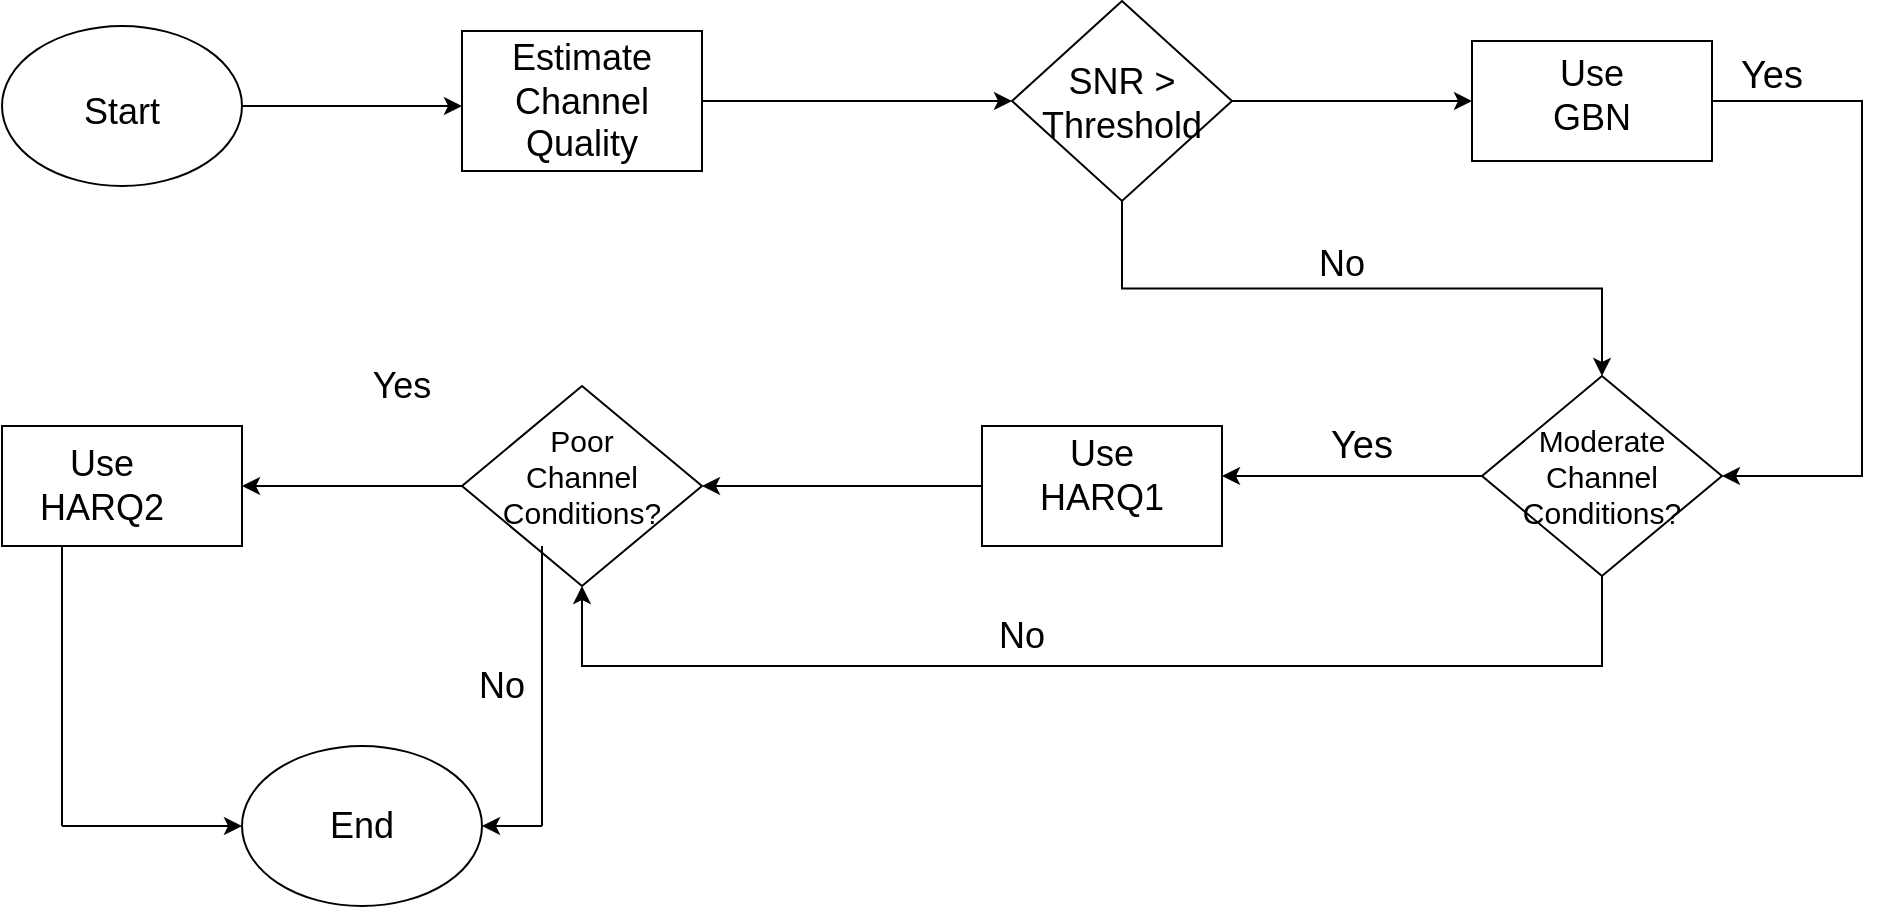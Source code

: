 <mxfile scale="0.8" border="15" version="24.3.1" type="device">
  <diagram name="Page-1" id="RXJpmtvG1LazTKa4miqF">
    <mxGraphModel dx="1050" dy="522" grid="1" gridSize="10" guides="1" tooltips="1" connect="1" arrows="1" fold="1" page="1" pageScale="1" pageWidth="827" pageHeight="1169" math="0" shadow="0">
      <root>
        <mxCell id="0" />
        <mxCell id="1" parent="0" />
        <mxCell id="p6ulh9Zvrn2zn8_a1JV_-1" style="edgeStyle=orthogonalEdgeStyle;rounded=0;orthogonalLoop=1;jettySize=auto;html=1;exitX=1;exitY=0.5;exitDx=0;exitDy=0;" edge="1" parent="1" source="p6ulh9Zvrn2zn8_a1JV_-2">
          <mxGeometry relative="1" as="geometry">
            <mxPoint x="280" y="160" as="targetPoint" />
          </mxGeometry>
        </mxCell>
        <mxCell id="p6ulh9Zvrn2zn8_a1JV_-2" value="" style="ellipse;whiteSpace=wrap;html=1;" vertex="1" parent="1">
          <mxGeometry x="50" y="120" width="120" height="80" as="geometry" />
        </mxCell>
        <mxCell id="p6ulh9Zvrn2zn8_a1JV_-3" style="edgeStyle=orthogonalEdgeStyle;rounded=0;orthogonalLoop=1;jettySize=auto;html=1;exitX=1;exitY=0.5;exitDx=0;exitDy=0;entryX=0;entryY=0.5;entryDx=0;entryDy=0;" edge="1" parent="1" source="p6ulh9Zvrn2zn8_a1JV_-4" target="p6ulh9Zvrn2zn8_a1JV_-10">
          <mxGeometry relative="1" as="geometry" />
        </mxCell>
        <mxCell id="p6ulh9Zvrn2zn8_a1JV_-4" value="" style="rounded=0;whiteSpace=wrap;html=1;" vertex="1" parent="1">
          <mxGeometry x="280" y="122.5" width="120" height="70" as="geometry" />
        </mxCell>
        <mxCell id="p6ulh9Zvrn2zn8_a1JV_-5" style="edgeStyle=orthogonalEdgeStyle;rounded=0;orthogonalLoop=1;jettySize=auto;html=1;exitX=1;exitY=0.5;exitDx=0;exitDy=0;entryX=1;entryY=0.5;entryDx=0;entryDy=0;" edge="1" parent="1" source="p6ulh9Zvrn2zn8_a1JV_-6" target="p6ulh9Zvrn2zn8_a1JV_-13">
          <mxGeometry relative="1" as="geometry">
            <Array as="points">
              <mxPoint x="980" y="158" />
              <mxPoint x="980" y="345" />
            </Array>
          </mxGeometry>
        </mxCell>
        <mxCell id="p6ulh9Zvrn2zn8_a1JV_-6" value="" style="rounded=0;whiteSpace=wrap;html=1;" vertex="1" parent="1">
          <mxGeometry x="785" y="127.5" width="120" height="60" as="geometry" />
        </mxCell>
        <mxCell id="p6ulh9Zvrn2zn8_a1JV_-7" value="" style="rounded=0;whiteSpace=wrap;html=1;" vertex="1" parent="1">
          <mxGeometry x="540" y="320" width="120" height="60" as="geometry" />
        </mxCell>
        <mxCell id="p6ulh9Zvrn2zn8_a1JV_-8" style="edgeStyle=orthogonalEdgeStyle;rounded=0;orthogonalLoop=1;jettySize=auto;html=1;exitX=1;exitY=0.5;exitDx=0;exitDy=0;entryX=0;entryY=0.5;entryDx=0;entryDy=0;" edge="1" parent="1" source="p6ulh9Zvrn2zn8_a1JV_-10" target="p6ulh9Zvrn2zn8_a1JV_-6">
          <mxGeometry relative="1" as="geometry" />
        </mxCell>
        <mxCell id="p6ulh9Zvrn2zn8_a1JV_-9" style="edgeStyle=orthogonalEdgeStyle;rounded=0;orthogonalLoop=1;jettySize=auto;html=1;exitX=0.5;exitY=1;exitDx=0;exitDy=0;entryX=0.5;entryY=0;entryDx=0;entryDy=0;" edge="1" parent="1" source="p6ulh9Zvrn2zn8_a1JV_-10" target="p6ulh9Zvrn2zn8_a1JV_-13">
          <mxGeometry relative="1" as="geometry" />
        </mxCell>
        <mxCell id="p6ulh9Zvrn2zn8_a1JV_-10" value="" style="rhombus;whiteSpace=wrap;html=1;" vertex="1" parent="1">
          <mxGeometry x="555" y="107.5" width="110" height="100" as="geometry" />
        </mxCell>
        <mxCell id="p6ulh9Zvrn2zn8_a1JV_-11" style="edgeStyle=orthogonalEdgeStyle;rounded=0;orthogonalLoop=1;jettySize=auto;html=1;exitX=0.5;exitY=1;exitDx=0;exitDy=0;entryX=0.5;entryY=1;entryDx=0;entryDy=0;" edge="1" parent="1" source="p6ulh9Zvrn2zn8_a1JV_-13" target="p6ulh9Zvrn2zn8_a1JV_-14">
          <mxGeometry relative="1" as="geometry">
            <Array as="points">
              <mxPoint x="850" y="440" />
              <mxPoint x="340" y="440" />
            </Array>
          </mxGeometry>
        </mxCell>
        <mxCell id="p6ulh9Zvrn2zn8_a1JV_-12" style="edgeStyle=orthogonalEdgeStyle;rounded=0;orthogonalLoop=1;jettySize=auto;html=1;exitX=0;exitY=0.5;exitDx=0;exitDy=0;" edge="1" parent="1" source="p6ulh9Zvrn2zn8_a1JV_-13">
          <mxGeometry relative="1" as="geometry">
            <mxPoint x="660" y="345" as="targetPoint" />
          </mxGeometry>
        </mxCell>
        <mxCell id="p6ulh9Zvrn2zn8_a1JV_-13" value="" style="rhombus;whiteSpace=wrap;html=1;" vertex="1" parent="1">
          <mxGeometry x="790" y="295" width="120" height="100" as="geometry" />
        </mxCell>
        <mxCell id="p6ulh9Zvrn2zn8_a1JV_-42" style="edgeStyle=orthogonalEdgeStyle;rounded=0;orthogonalLoop=1;jettySize=auto;html=1;exitX=0;exitY=0.5;exitDx=0;exitDy=0;entryX=1;entryY=0.5;entryDx=0;entryDy=0;" edge="1" parent="1" source="p6ulh9Zvrn2zn8_a1JV_-14" target="p6ulh9Zvrn2zn8_a1JV_-15">
          <mxGeometry relative="1" as="geometry" />
        </mxCell>
        <mxCell id="p6ulh9Zvrn2zn8_a1JV_-14" value="" style="rhombus;whiteSpace=wrap;html=1;" vertex="1" parent="1">
          <mxGeometry x="280" y="300" width="120" height="100" as="geometry" />
        </mxCell>
        <mxCell id="p6ulh9Zvrn2zn8_a1JV_-15" value="" style="rounded=0;whiteSpace=wrap;html=1;" vertex="1" parent="1">
          <mxGeometry x="50" y="320" width="120" height="60" as="geometry" />
        </mxCell>
        <mxCell id="p6ulh9Zvrn2zn8_a1JV_-16" value="" style="ellipse;whiteSpace=wrap;html=1;" vertex="1" parent="1">
          <mxGeometry x="170" y="480" width="120" height="80" as="geometry" />
        </mxCell>
        <mxCell id="p6ulh9Zvrn2zn8_a1JV_-17" value="" style="endArrow=classic;html=1;rounded=0;exitX=0;exitY=0.5;exitDx=0;exitDy=0;entryX=1;entryY=0.5;entryDx=0;entryDy=0;" edge="1" parent="1" source="p6ulh9Zvrn2zn8_a1JV_-7" target="p6ulh9Zvrn2zn8_a1JV_-14">
          <mxGeometry width="50" height="50" relative="1" as="geometry">
            <mxPoint x="470" y="370" as="sourcePoint" />
            <mxPoint x="520" y="320" as="targetPoint" />
          </mxGeometry>
        </mxCell>
        <mxCell id="p6ulh9Zvrn2zn8_a1JV_-19" value="" style="endArrow=none;html=1;rounded=0;exitX=0.25;exitY=1;exitDx=0;exitDy=0;" edge="1" parent="1" source="p6ulh9Zvrn2zn8_a1JV_-15">
          <mxGeometry width="50" height="50" relative="1" as="geometry">
            <mxPoint x="300" y="380" as="sourcePoint" />
            <mxPoint x="80" y="520" as="targetPoint" />
            <Array as="points" />
          </mxGeometry>
        </mxCell>
        <mxCell id="p6ulh9Zvrn2zn8_a1JV_-20" value="" style="endArrow=classic;html=1;rounded=0;entryX=0;entryY=0.5;entryDx=0;entryDy=0;" edge="1" parent="1" target="p6ulh9Zvrn2zn8_a1JV_-16">
          <mxGeometry width="50" height="50" relative="1" as="geometry">
            <mxPoint x="80" y="520" as="sourcePoint" />
            <mxPoint x="350" y="330" as="targetPoint" />
          </mxGeometry>
        </mxCell>
        <mxCell id="p6ulh9Zvrn2zn8_a1JV_-21" value="" style="endArrow=none;html=1;rounded=0;" edge="1" parent="1">
          <mxGeometry width="50" height="50" relative="1" as="geometry">
            <mxPoint x="320" y="380" as="sourcePoint" />
            <mxPoint x="320" y="520" as="targetPoint" />
          </mxGeometry>
        </mxCell>
        <mxCell id="p6ulh9Zvrn2zn8_a1JV_-22" value="" style="endArrow=classic;html=1;rounded=0;" edge="1" parent="1" target="p6ulh9Zvrn2zn8_a1JV_-16">
          <mxGeometry width="50" height="50" relative="1" as="geometry">
            <mxPoint x="320" y="520" as="sourcePoint" />
            <mxPoint x="350" y="330" as="targetPoint" />
          </mxGeometry>
        </mxCell>
        <mxCell id="p6ulh9Zvrn2zn8_a1JV_-23" value="&lt;font style=&quot;font-size: 18px;&quot;&gt;Use GBN&lt;/font&gt;" style="text;html=1;align=center;verticalAlign=middle;whiteSpace=wrap;rounded=0;" vertex="1" parent="1">
          <mxGeometry x="815" y="140" width="60" height="30" as="geometry" />
        </mxCell>
        <mxCell id="p6ulh9Zvrn2zn8_a1JV_-24" value="&lt;font style=&quot;font-size: 18px;&quot;&gt;SNR &amp;gt; Threshold&lt;/font&gt;" style="text;html=1;align=center;verticalAlign=middle;whiteSpace=wrap;rounded=0;" vertex="1" parent="1">
          <mxGeometry x="580" y="142.5" width="60" height="32.5" as="geometry" />
        </mxCell>
        <mxCell id="p6ulh9Zvrn2zn8_a1JV_-25" value="&lt;font style=&quot;font-size: 18px;&quot;&gt;Estimate Channel Quality&lt;/font&gt;" style="text;html=1;align=center;verticalAlign=middle;whiteSpace=wrap;rounded=0;" vertex="1" parent="1">
          <mxGeometry x="290" y="137.5" width="100" height="40" as="geometry" />
        </mxCell>
        <mxCell id="p6ulh9Zvrn2zn8_a1JV_-26" value="&lt;font style=&quot;font-size: 18px;&quot;&gt;Use HARQ2&lt;/font&gt;" style="text;html=1;align=center;verticalAlign=middle;whiteSpace=wrap;rounded=0;" vertex="1" parent="1">
          <mxGeometry x="70" y="335" width="60" height="30" as="geometry" />
        </mxCell>
        <mxCell id="p6ulh9Zvrn2zn8_a1JV_-27" value="&lt;font style=&quot;font-size: 18px;&quot;&gt;No&lt;/font&gt;" style="text;html=1;align=center;verticalAlign=middle;whiteSpace=wrap;rounded=0;" vertex="1" parent="1">
          <mxGeometry x="670" y="220" width="100" height="37.5" as="geometry" />
        </mxCell>
        <mxCell id="p6ulh9Zvrn2zn8_a1JV_-28" value="&lt;font style=&quot;font-size: 15px;&quot;&gt;Moderate Channel Conditions?&lt;/font&gt;" style="text;html=1;align=center;verticalAlign=middle;whiteSpace=wrap;rounded=0;" vertex="1" parent="1">
          <mxGeometry x="820" y="330" width="60" height="30" as="geometry" />
        </mxCell>
        <mxCell id="p6ulh9Zvrn2zn8_a1JV_-29" value="&lt;font style=&quot;font-size: 18px;&quot;&gt;Start&lt;/font&gt;" style="text;html=1;align=center;verticalAlign=middle;whiteSpace=wrap;rounded=0;" vertex="1" parent="1">
          <mxGeometry x="70" y="145" width="80" height="35" as="geometry" />
        </mxCell>
        <mxCell id="p6ulh9Zvrn2zn8_a1JV_-30" value="&lt;font style=&quot;font-size: 18px;&quot;&gt;End&lt;/font&gt;" style="text;html=1;align=center;verticalAlign=middle;whiteSpace=wrap;rounded=0;" vertex="1" parent="1">
          <mxGeometry x="200" y="505" width="60" height="30" as="geometry" />
        </mxCell>
        <mxCell id="p6ulh9Zvrn2zn8_a1JV_-31" value="&lt;font style=&quot;font-size: 15px;&quot;&gt;Poor Channel Conditions?&lt;/font&gt;" style="text;html=1;align=center;verticalAlign=middle;whiteSpace=wrap;rounded=0;" vertex="1" parent="1">
          <mxGeometry x="310" y="330" width="60" height="30" as="geometry" />
        </mxCell>
        <mxCell id="p6ulh9Zvrn2zn8_a1JV_-32" value="&lt;font style=&quot;font-size: 18px;&quot;&gt;Use HARQ1&lt;/font&gt;" style="text;html=1;align=center;verticalAlign=middle;whiteSpace=wrap;rounded=0;" vertex="1" parent="1">
          <mxGeometry x="570" y="330" width="60" height="30" as="geometry" />
        </mxCell>
        <mxCell id="p6ulh9Zvrn2zn8_a1JV_-33" value="&lt;font style=&quot;font-size: 19px;&quot;&gt;Yes&lt;/font&gt;" style="text;html=1;align=center;verticalAlign=middle;whiteSpace=wrap;rounded=0;" vertex="1" parent="1">
          <mxGeometry x="875" y="115" width="120" height="60" as="geometry" />
        </mxCell>
        <mxCell id="p6ulh9Zvrn2zn8_a1JV_-34" value="&lt;font style=&quot;font-size: 19px;&quot;&gt;Yes&lt;/font&gt;" style="text;html=1;align=center;verticalAlign=middle;whiteSpace=wrap;rounded=0;" vertex="1" parent="1">
          <mxGeometry x="670" y="300" width="120" height="60" as="geometry" />
        </mxCell>
        <mxCell id="p6ulh9Zvrn2zn8_a1JV_-35" value="&lt;font style=&quot;font-size: 18px;&quot;&gt;No&lt;/font&gt;" style="text;html=1;align=center;verticalAlign=middle;whiteSpace=wrap;rounded=0;" vertex="1" parent="1">
          <mxGeometry x="510" y="395" width="100" height="60" as="geometry" />
        </mxCell>
        <mxCell id="p6ulh9Zvrn2zn8_a1JV_-36" value="&lt;font style=&quot;font-size: 18px;&quot;&gt;No&lt;/font&gt;" style="text;html=1;align=center;verticalAlign=middle;whiteSpace=wrap;rounded=0;" vertex="1" parent="1">
          <mxGeometry x="250" y="420" width="100" height="60" as="geometry" />
        </mxCell>
        <mxCell id="p6ulh9Zvrn2zn8_a1JV_-37" value="&lt;font style=&quot;font-size: 18px;&quot;&gt;Yes&lt;/font&gt;" style="text;html=1;align=center;verticalAlign=middle;whiteSpace=wrap;rounded=0;" vertex="1" parent="1">
          <mxGeometry x="190" y="270" width="120" height="60" as="geometry" />
        </mxCell>
      </root>
    </mxGraphModel>
  </diagram>
</mxfile>
